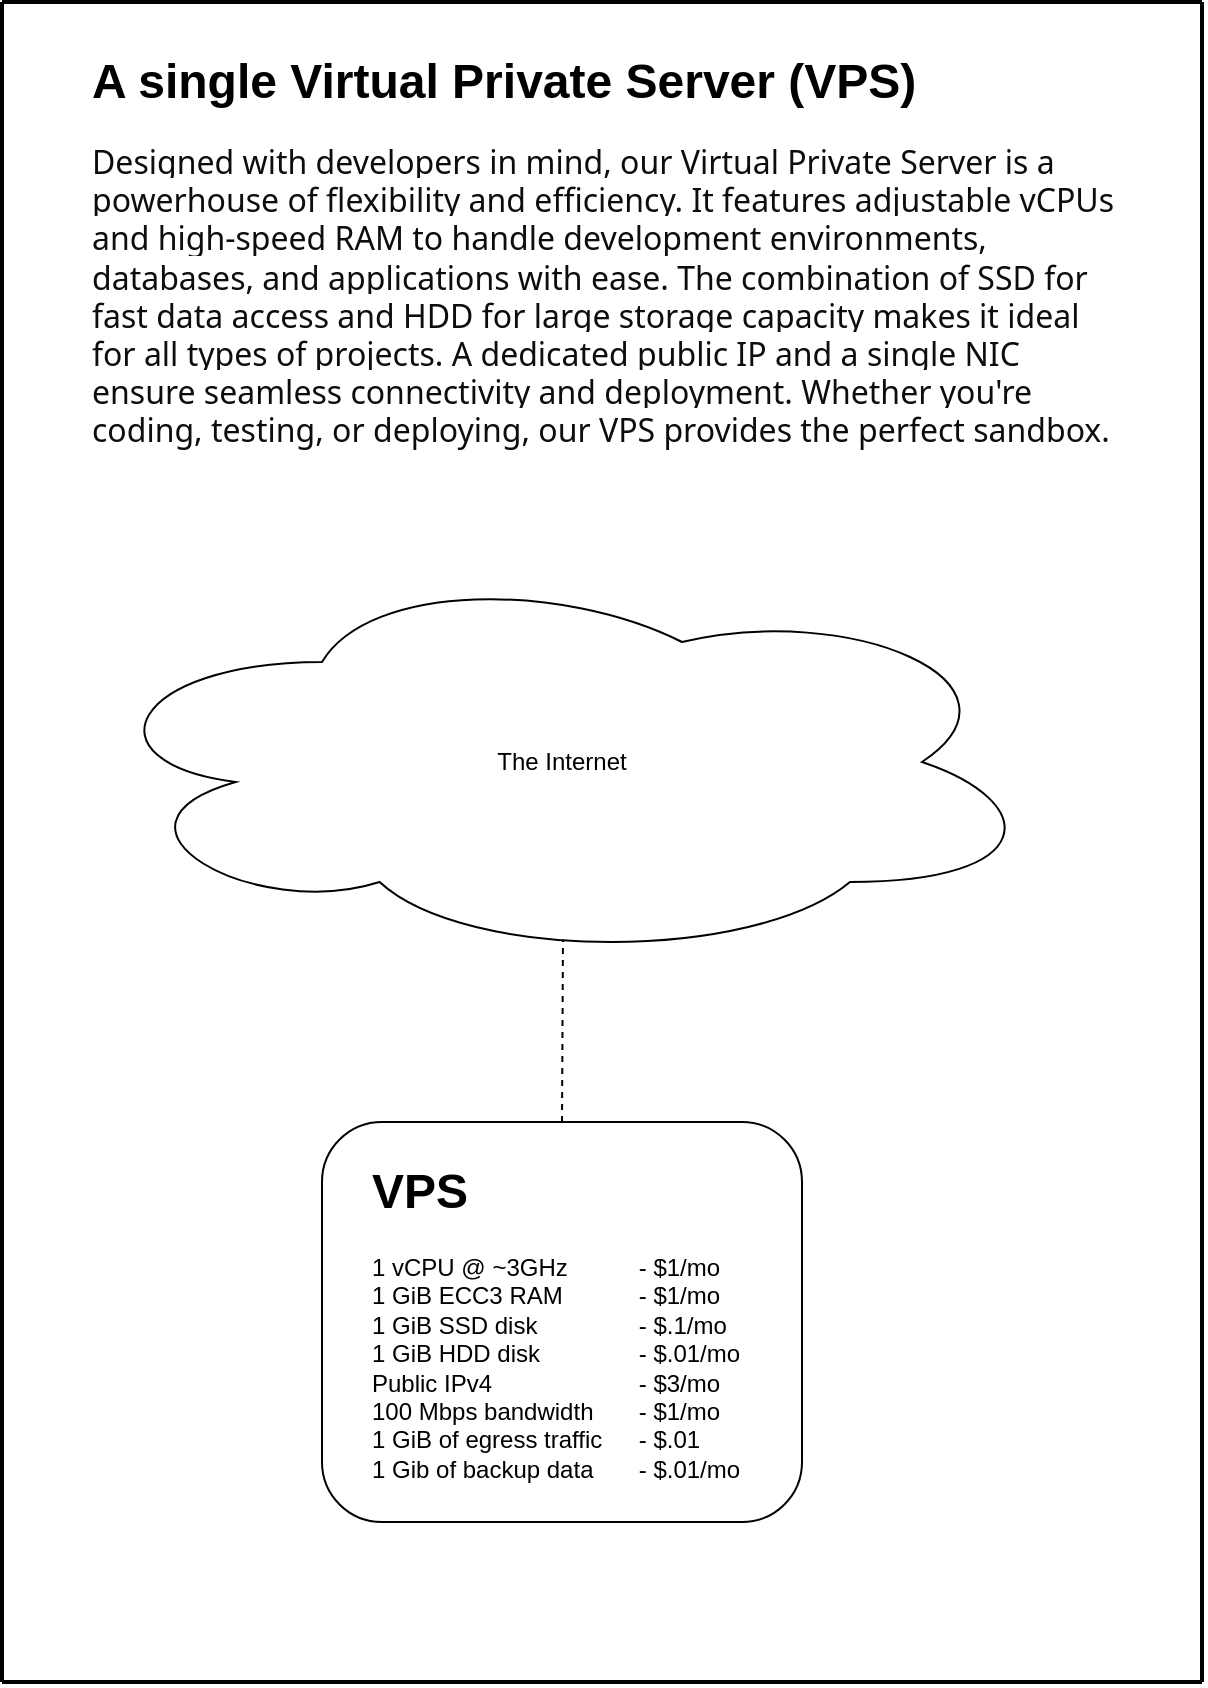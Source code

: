 <mxfile>
    <diagram id="XBYR230e7JUzaPnESqpO" name="Page-1">
        <mxGraphModel dx="1225" dy="2088" grid="1" gridSize="10" guides="1" tooltips="1" connect="1" arrows="1" fold="1" page="1" pageScale="1" pageWidth="850" pageHeight="1100" math="0" shadow="0">
            <root>
                <mxCell id="0"/>
                <mxCell id="1" parent="0"/>
                <mxCell id="11" value="" style="rounded=1;whiteSpace=wrap;html=1;" vertex="1" parent="1">
                    <mxGeometry x="320" y="480" width="240" height="200" as="geometry"/>
                </mxCell>
                <mxCell id="12" value="&lt;h1&gt;VPS&lt;/h1&gt;&lt;p&gt;1 vCPU @ ~3GHz&lt;span style=&quot;white-space: pre;&quot;&gt;&#9;&lt;/span&gt;&lt;span style=&quot;white-space: pre;&quot;&gt;&#9;&lt;/span&gt;- $1/mo&lt;br&gt;1 GiB ECC3 RAM&lt;span style=&quot;white-space: pre;&quot;&gt;&#9;&lt;/span&gt;&lt;span style=&quot;white-space: pre;&quot;&gt;&#9;&lt;/span&gt;- $1/mo&lt;br&gt;1 GiB SSD disk&lt;span style=&quot;white-space: pre;&quot;&gt;&#9;&lt;/span&gt;&lt;span style=&quot;white-space: pre;&quot;&gt;&#9;&lt;/span&gt;- $.1/mo&lt;br&gt;1 GiB HDD disk&lt;span style=&quot;white-space: pre;&quot;&gt;&#9;&lt;/span&gt;&lt;span style=&quot;white-space: pre;&quot;&gt;&#9;&lt;/span&gt;- $.01/mo&lt;br&gt;Public IPv4&lt;span style=&quot;white-space: pre;&quot;&gt;&#9;&lt;/span&gt;&lt;span style=&quot;white-space: pre;&quot;&gt;&#9;&lt;/span&gt;&lt;span style=&quot;white-space: pre;&quot;&gt;&#9;&lt;/span&gt;- $3/mo&lt;br&gt;100 Mbps bandwidth&lt;span style=&quot;white-space: pre;&quot;&gt;&#9;&lt;/span&gt;- $1/mo&lt;br&gt;&lt;span style=&quot;background-color: initial;&quot;&gt;1 GiB of egress traffic&lt;/span&gt;&lt;span style=&quot;background-color: initial; white-space: pre;&quot;&gt;&#9;&lt;/span&gt;&lt;span style=&quot;background-color: initial;&quot;&gt;- $.01&lt;br&gt;1 Gib of backup data&lt;span style=&quot;white-space: pre;&quot;&gt;&#9;&lt;/span&gt;- $.01/mo&lt;/span&gt;&lt;/p&gt;" style="text;html=1;strokeColor=none;fillColor=none;spacing=5;spacingTop=-20;whiteSpace=wrap;overflow=hidden;rounded=0;" vertex="1" parent="1">
                    <mxGeometry x="340" y="495" width="200" height="170" as="geometry"/>
                </mxCell>
                <mxCell id="13" value="The Internet" style="ellipse;shape=cloud;whiteSpace=wrap;html=1;" vertex="1" parent="1">
                    <mxGeometry x="200" y="200" width="480" height="200" as="geometry"/>
                </mxCell>
                <mxCell id="14" value="" style="endArrow=none;dashed=1;html=1;exitX=0.5;exitY=0;exitDx=0;exitDy=0;entryX=0.501;entryY=0.944;entryDx=0;entryDy=0;entryPerimeter=0;" edge="1" parent="1" source="11" target="13">
                    <mxGeometry width="50" height="50" relative="1" as="geometry">
                        <mxPoint x="480" y="450" as="sourcePoint"/>
                        <mxPoint x="530" y="400" as="targetPoint"/>
                    </mxGeometry>
                </mxCell>
                <mxCell id="16" value="" style="endArrow=none;html=1;strokeWidth=2;" edge="1" parent="1">
                    <mxGeometry width="50" height="50" relative="1" as="geometry">
                        <mxPoint x="160" y="760" as="sourcePoint"/>
                        <mxPoint x="160" y="-80" as="targetPoint"/>
                    </mxGeometry>
                </mxCell>
                <mxCell id="17" value="" style="endArrow=none;html=1;strokeWidth=2;" edge="1" parent="1">
                    <mxGeometry width="50" height="50" relative="1" as="geometry">
                        <mxPoint x="760" y="760" as="sourcePoint"/>
                        <mxPoint x="160" y="760" as="targetPoint"/>
                    </mxGeometry>
                </mxCell>
                <mxCell id="18" value="" style="endArrow=none;html=1;strokeWidth=2;" edge="1" parent="1">
                    <mxGeometry width="50" height="50" relative="1" as="geometry">
                        <mxPoint x="760" y="760" as="sourcePoint"/>
                        <mxPoint x="760" y="-80" as="targetPoint"/>
                    </mxGeometry>
                </mxCell>
                <mxCell id="19" value="" style="endArrow=none;html=1;strokeWidth=2;" edge="1" parent="1">
                    <mxGeometry width="50" height="50" relative="1" as="geometry">
                        <mxPoint x="760" y="-80" as="sourcePoint"/>
                        <mxPoint x="160" y="-80" as="targetPoint"/>
                    </mxGeometry>
                </mxCell>
                <mxCell id="21" value="&lt;h1&gt;A single Virtual Private Server (VPS)&lt;/h1&gt;&lt;p&gt;&lt;span style=&quot;color: rgb(13, 13, 13); font-family: Söhne, ui-sans-serif, system-ui, -apple-system, &amp;quot;Segoe UI&amp;quot;, Roboto, Ubuntu, Cantarell, &amp;quot;Noto Sans&amp;quot;, sans-serif, &amp;quot;Helvetica Neue&amp;quot;, Arial, &amp;quot;Apple Color Emoji&amp;quot;, &amp;quot;Segoe UI Emoji&amp;quot;, &amp;quot;Segoe UI Symbol&amp;quot;, &amp;quot;Noto Color Emoji&amp;quot;; font-size: 16px; background-color: rgb(255, 255, 255);&quot;&gt;Designed with developers in mind, our Virtual Private Server is a powerhouse of flexibility and efficiency. It features adjustable vCPUs and high-speed RAM to handle development environments, databases, and applications with ease. The combination of SSD for fast data access and HDD for large storage capacity makes it ideal for all types of projects. A dedicated public IP and a single NIC ensure seamless connectivity and deployment. Whether you're coding, testing, or deploying, our VPS provides the perfect sandbox.&lt;/span&gt;&lt;br&gt;&lt;/p&gt;" style="text;html=1;strokeColor=none;fillColor=none;spacing=5;spacingTop=-20;whiteSpace=wrap;overflow=hidden;rounded=0;" vertex="1" parent="1">
                    <mxGeometry x="200" y="-60" width="520" height="220" as="geometry"/>
                </mxCell>
            </root>
        </mxGraphModel>
    </diagram>
</mxfile>